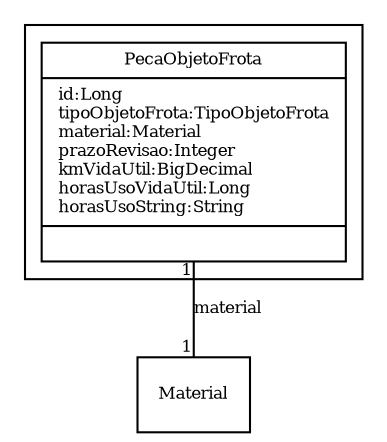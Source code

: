 digraph G{
fontname = "Times-Roman"
fontsize = 8

node [
        fontname = "Times-Roman"
        fontsize = 8
        shape = "record"
]

edge [
        fontname = "Times-Roman"
        fontsize = 8
]

subgraph clusterPECAS
{
PecaObjetoFrota [label = "{PecaObjetoFrota|id:Long\ltipoObjetoFrota:TipoObjetoFrota\lmaterial:Material\lprazoRevisao:Integer\lkmVidaUtil:BigDecimal\lhorasUsoVidaUtil:Long\lhorasUsoString:String\l|\l}"]
}
edge [arrowhead = "none" headlabel = "1" taillabel = "1"] PecaObjetoFrota -> Material [label = "material"]
}
